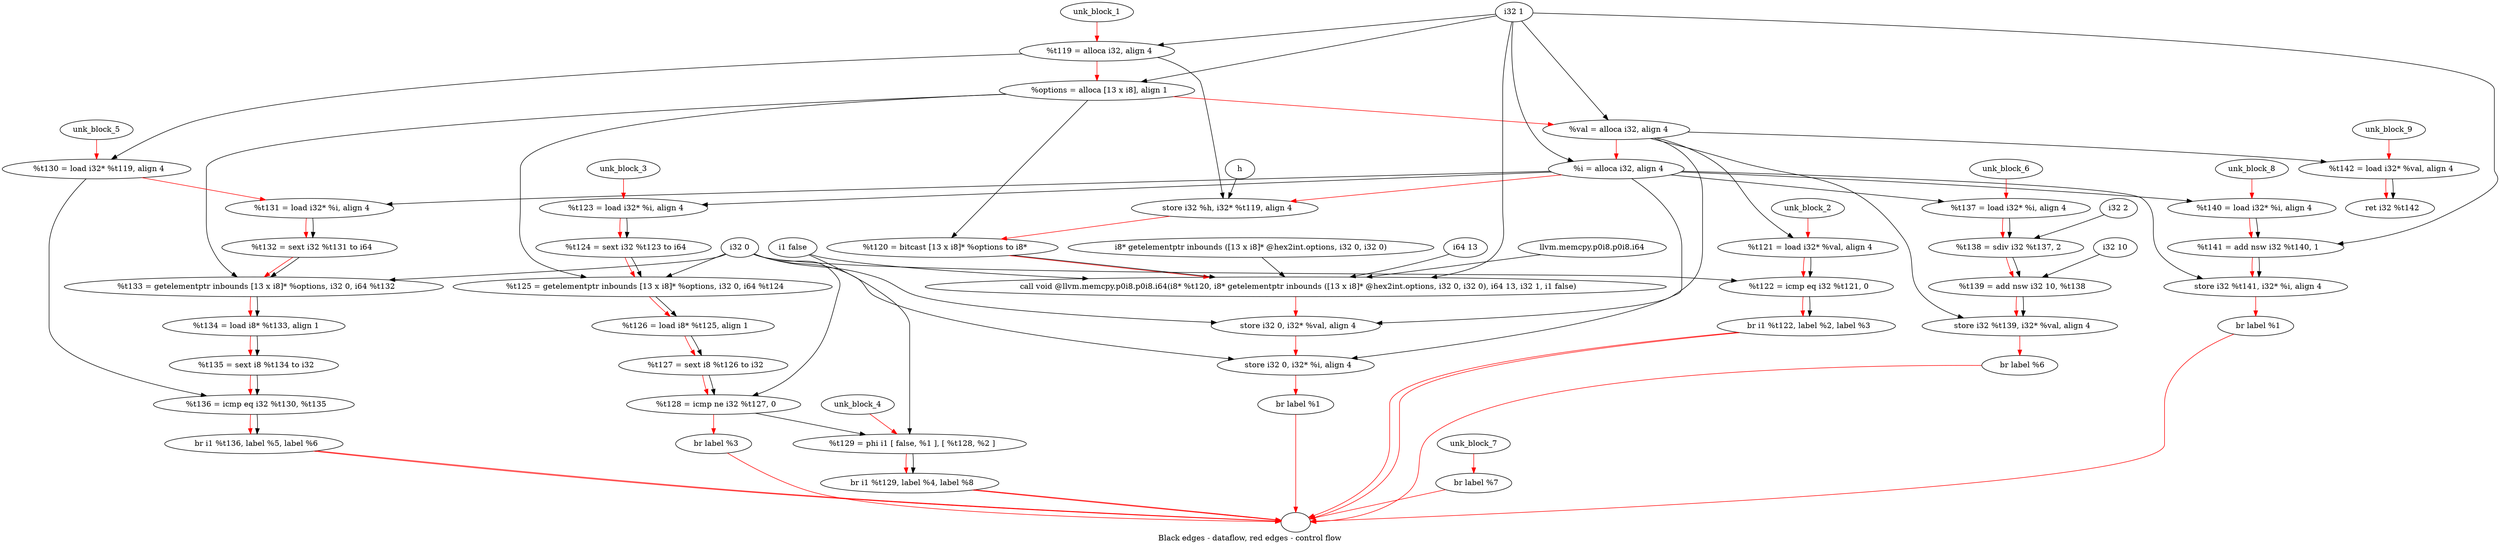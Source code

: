 digraph G {
compound=true
label="Black edges - dataflow, red edges - control flow"
"t119" [label="  %t119 = alloca i32, align 4"]
"options" [label="  %options = alloca [13 x i8], align 1"]
"val" [label="  %val = alloca i32, align 4"]
"i" [label="  %i = alloca i32, align 4"]
"_1" [label="  store i32 %h, i32* %t119, align 4"]
"t120" [label="  %t120 = bitcast [13 x i8]* %options to i8*"]
"_2" [label="  call void @llvm.memcpy.p0i8.p0i8.i64(i8* %t120, i8* getelementptr inbounds ([13 x i8]* @hex2int.options, i32 0, i32 0), i64 13, i32 1, i1 false)"]
"_3" [label="  store i32 0, i32* %val, align 4"]
"_4" [label="  store i32 0, i32* %i, align 4"]
"_5" [label="  br label %1"]
"unk_block_1" -> "t119"[color=red]
"i32 1" -> "t119"
"t119" -> "options"[color=red weight=2]
"i32 1" -> "options"
"options" -> "val"[color=red weight=2]
"i32 1" -> "val"
"val" -> "i"[color=red weight=2]
"i32 1" -> "i"
"i" -> "_1"[color=red weight=2]
"h" -> "_1"
"t119" -> "_1"
"_1" -> "t120"[color=red weight=2]
"options" -> "t120"
"t120" -> "_2"[color=red weight=2]
"t120" -> "_2"
"i8* getelementptr inbounds ([13 x i8]* @hex2int.options, i32 0, i32 0)" -> "_2"
"i64 13" -> "_2"
"i32 1" -> "_2"
"i1 false" -> "_2"
"llvm.memcpy.p0i8.p0i8.i64" -> "_2"
"_2" -> "_3"[color=red weight=2]
"i32 0" -> "_3"
"val" -> "_3"
"_3" -> "_4"[color=red weight=2]
"i32 0" -> "_4"
"i" -> "_4"
"_4" -> "_5"[color=red weight=2]
"_5" -> ""[color=red]

"t121" [label="  %t121 = load i32* %val, align 4"]
"t122" [label="  %t122 = icmp eq i32 %t121, 0"]
"_6" [label="  br i1 %t122, label %2, label %3"]
"unk_block_2" -> "t121"[color=red]
"val" -> "t121"
"t121" -> "t122"[color=red weight=2]
"t121" -> "t122"
"i32 0" -> "t122"
"t122" -> "_6"[color=red weight=2]
"t122" -> "_6"
"_6" -> ""[color=red]
"_6" -> ""[color=red]

"t123" [label="  %t123 = load i32* %i, align 4"]
"t124" [label="  %t124 = sext i32 %t123 to i64"]
"t125" [label="  %t125 = getelementptr inbounds [13 x i8]* %options, i32 0, i64 %t124"]
"t126" [label="  %t126 = load i8* %t125, align 1"]
"t127" [label="  %t127 = sext i8 %t126 to i32"]
"t128" [label="  %t128 = icmp ne i32 %t127, 0"]
"_7" [label="  br label %3"]
"unk_block_3" -> "t123"[color=red]
"i" -> "t123"
"t123" -> "t124"[color=red weight=2]
"t123" -> "t124"
"t124" -> "t125"[color=red weight=2]
"options" -> "t125"
"i32 0" -> "t125"
"t124" -> "t125"
"t125" -> "t126"[color=red weight=2]
"t125" -> "t126"
"t126" -> "t127"[color=red weight=2]
"t126" -> "t127"
"t127" -> "t128"[color=red weight=2]
"t127" -> "t128"
"i32 0" -> "t128"
"t128" -> "_7"[color=red weight=2]
"_7" -> ""[color=red]

"t129" [label="  %t129 = phi i1 [ false, %1 ], [ %t128, %2 ]"]
"_8" [label="  br i1 %t129, label %4, label %8"]
"unk_block_4" -> "t129"[color=red]
"i1 false" -> "t129"
"t128" -> "t129"
"t129" -> "_8"[color=red weight=2]
"t129" -> "_8"
"_8" -> ""[color=red]
"_8" -> ""[color=red]

"t130" [label="  %t130 = load i32* %t119, align 4"]
"t131" [label="  %t131 = load i32* %i, align 4"]
"t132" [label="  %t132 = sext i32 %t131 to i64"]
"t133" [label="  %t133 = getelementptr inbounds [13 x i8]* %options, i32 0, i64 %t132"]
"t134" [label="  %t134 = load i8* %t133, align 1"]
"t135" [label="  %t135 = sext i8 %t134 to i32"]
"t136" [label="  %t136 = icmp eq i32 %t130, %t135"]
"_9" [label="  br i1 %t136, label %5, label %6"]
"unk_block_5" -> "t130"[color=red]
"t119" -> "t130"
"t130" -> "t131"[color=red weight=2]
"i" -> "t131"
"t131" -> "t132"[color=red weight=2]
"t131" -> "t132"
"t132" -> "t133"[color=red weight=2]
"options" -> "t133"
"i32 0" -> "t133"
"t132" -> "t133"
"t133" -> "t134"[color=red weight=2]
"t133" -> "t134"
"t134" -> "t135"[color=red weight=2]
"t134" -> "t135"
"t135" -> "t136"[color=red weight=2]
"t130" -> "t136"
"t135" -> "t136"
"t136" -> "_9"[color=red weight=2]
"t136" -> "_9"
"_9" -> ""[color=red]
"_9" -> ""[color=red]

"t137" [label="  %t137 = load i32* %i, align 4"]
"t138" [label="  %t138 = sdiv i32 %t137, 2"]
"t139" [label="  %t139 = add nsw i32 10, %t138"]
"_10" [label="  store i32 %t139, i32* %val, align 4"]
"_11" [label="  br label %6"]
"unk_block_6" -> "t137"[color=red]
"i" -> "t137"
"t137" -> "t138"[color=red weight=2]
"t137" -> "t138"
"i32 2" -> "t138"
"t138" -> "t139"[color=red weight=2]
"i32 10" -> "t139"
"t138" -> "t139"
"t139" -> "_10"[color=red weight=2]
"t139" -> "_10"
"val" -> "_10"
"_10" -> "_11"[color=red weight=2]
"_11" -> ""[color=red]

"_12" [label="  br label %7"]
"unk_block_7" -> "_12"[color=red]
"_12" -> ""[color=red]

"t140" [label="  %t140 = load i32* %i, align 4"]
"t141" [label="  %t141 = add nsw i32 %t140, 1"]
"_13" [label="  store i32 %t141, i32* %i, align 4"]
"_14" [label="  br label %1"]
"unk_block_8" -> "t140"[color=red]
"i" -> "t140"
"t140" -> "t141"[color=red weight=2]
"t140" -> "t141"
"i32 1" -> "t141"
"t141" -> "_13"[color=red weight=2]
"t141" -> "_13"
"i" -> "_13"
"_13" -> "_14"[color=red weight=2]
"_14" -> ""[color=red]

"t142" [label="  %t142 = load i32* %val, align 4"]
"_15" [label="  ret i32 %t142"]
"unk_block_9" -> "t142"[color=red]
"val" -> "t142"
"t142" -> "_15"[color=red weight=2]
"t142" -> "_15"

}
